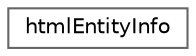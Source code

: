 digraph "Graphical Class Hierarchy"
{
 // INTERACTIVE_SVG=YES
 // LATEX_PDF_SIZE
  bgcolor="transparent";
  edge [fontname=Helvetica,fontsize=10,labelfontname=Helvetica,labelfontsize=10];
  node [fontname=Helvetica,fontsize=10,shape=box,height=0.2,width=0.4];
  rankdir="LR";
  Node0 [label="htmlEntityInfo",height=0.2,width=0.4,color="grey40", fillcolor="white", style="filled",URL="$d2/d34/structhtml_entity_info.html",tooltip="Structure defining all HTML4 entities, doxygen extensions and doxygen commands representing special s..."];
}
